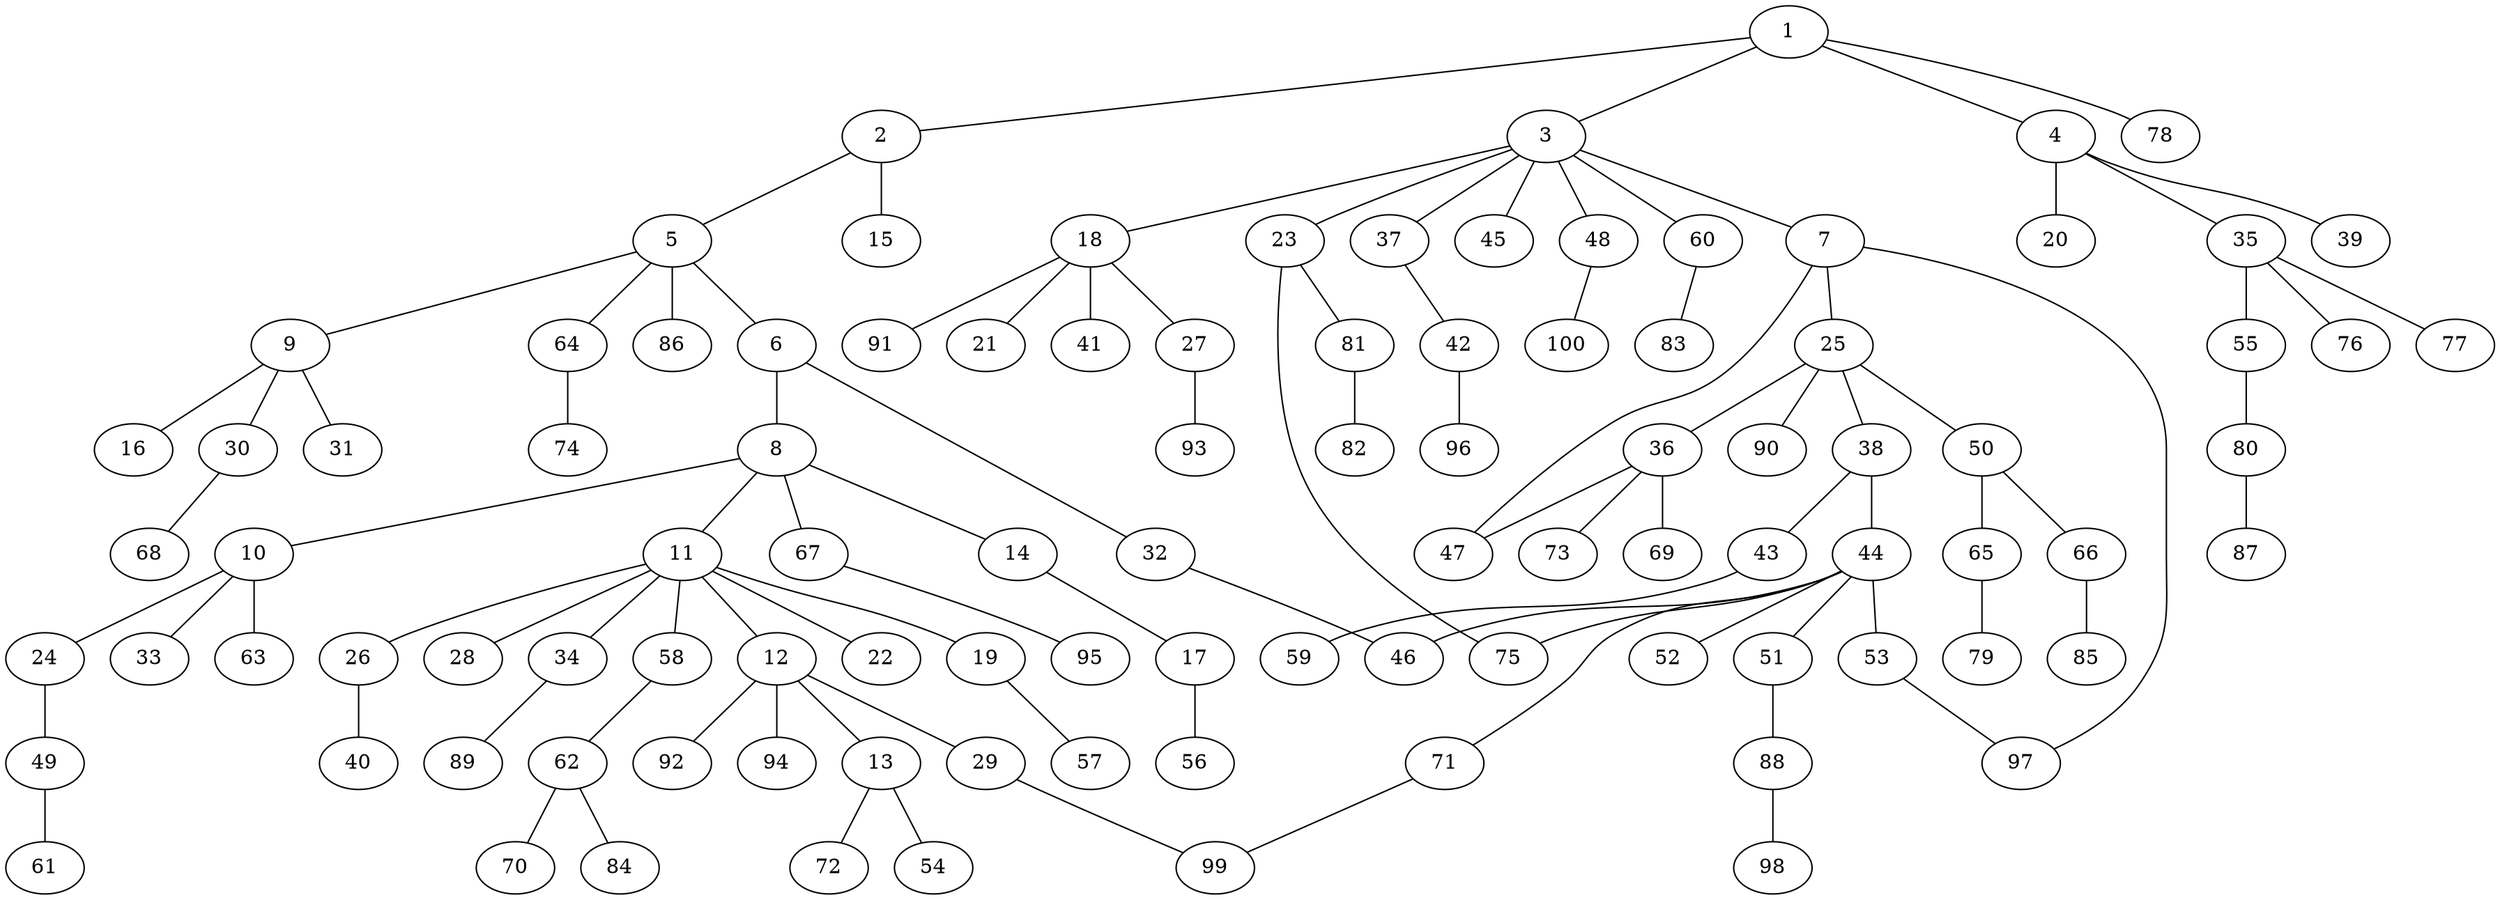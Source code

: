 graph graphname {1--2
1--3
1--4
1--78
2--5
2--15
3--7
3--18
3--23
3--37
3--45
3--48
3--60
4--20
4--35
4--39
5--6
5--9
5--64
5--86
6--8
6--32
7--25
7--47
7--97
8--10
8--11
8--14
8--67
9--16
9--30
9--31
10--24
10--33
10--63
11--12
11--19
11--22
11--26
11--28
11--34
11--58
12--13
12--29
12--92
12--94
13--54
13--72
14--17
17--56
18--21
18--27
18--41
18--91
19--57
23--75
23--81
24--49
25--36
25--38
25--50
25--90
26--40
27--93
29--99
30--68
32--46
34--89
35--55
35--76
35--77
36--47
36--69
36--73
37--42
38--43
38--44
42--96
43--59
44--46
44--51
44--52
44--53
44--71
44--75
48--100
49--61
50--65
50--66
51--88
53--97
55--80
58--62
60--83
62--70
62--84
64--74
65--79
66--85
67--95
71--99
80--87
81--82
88--98
}